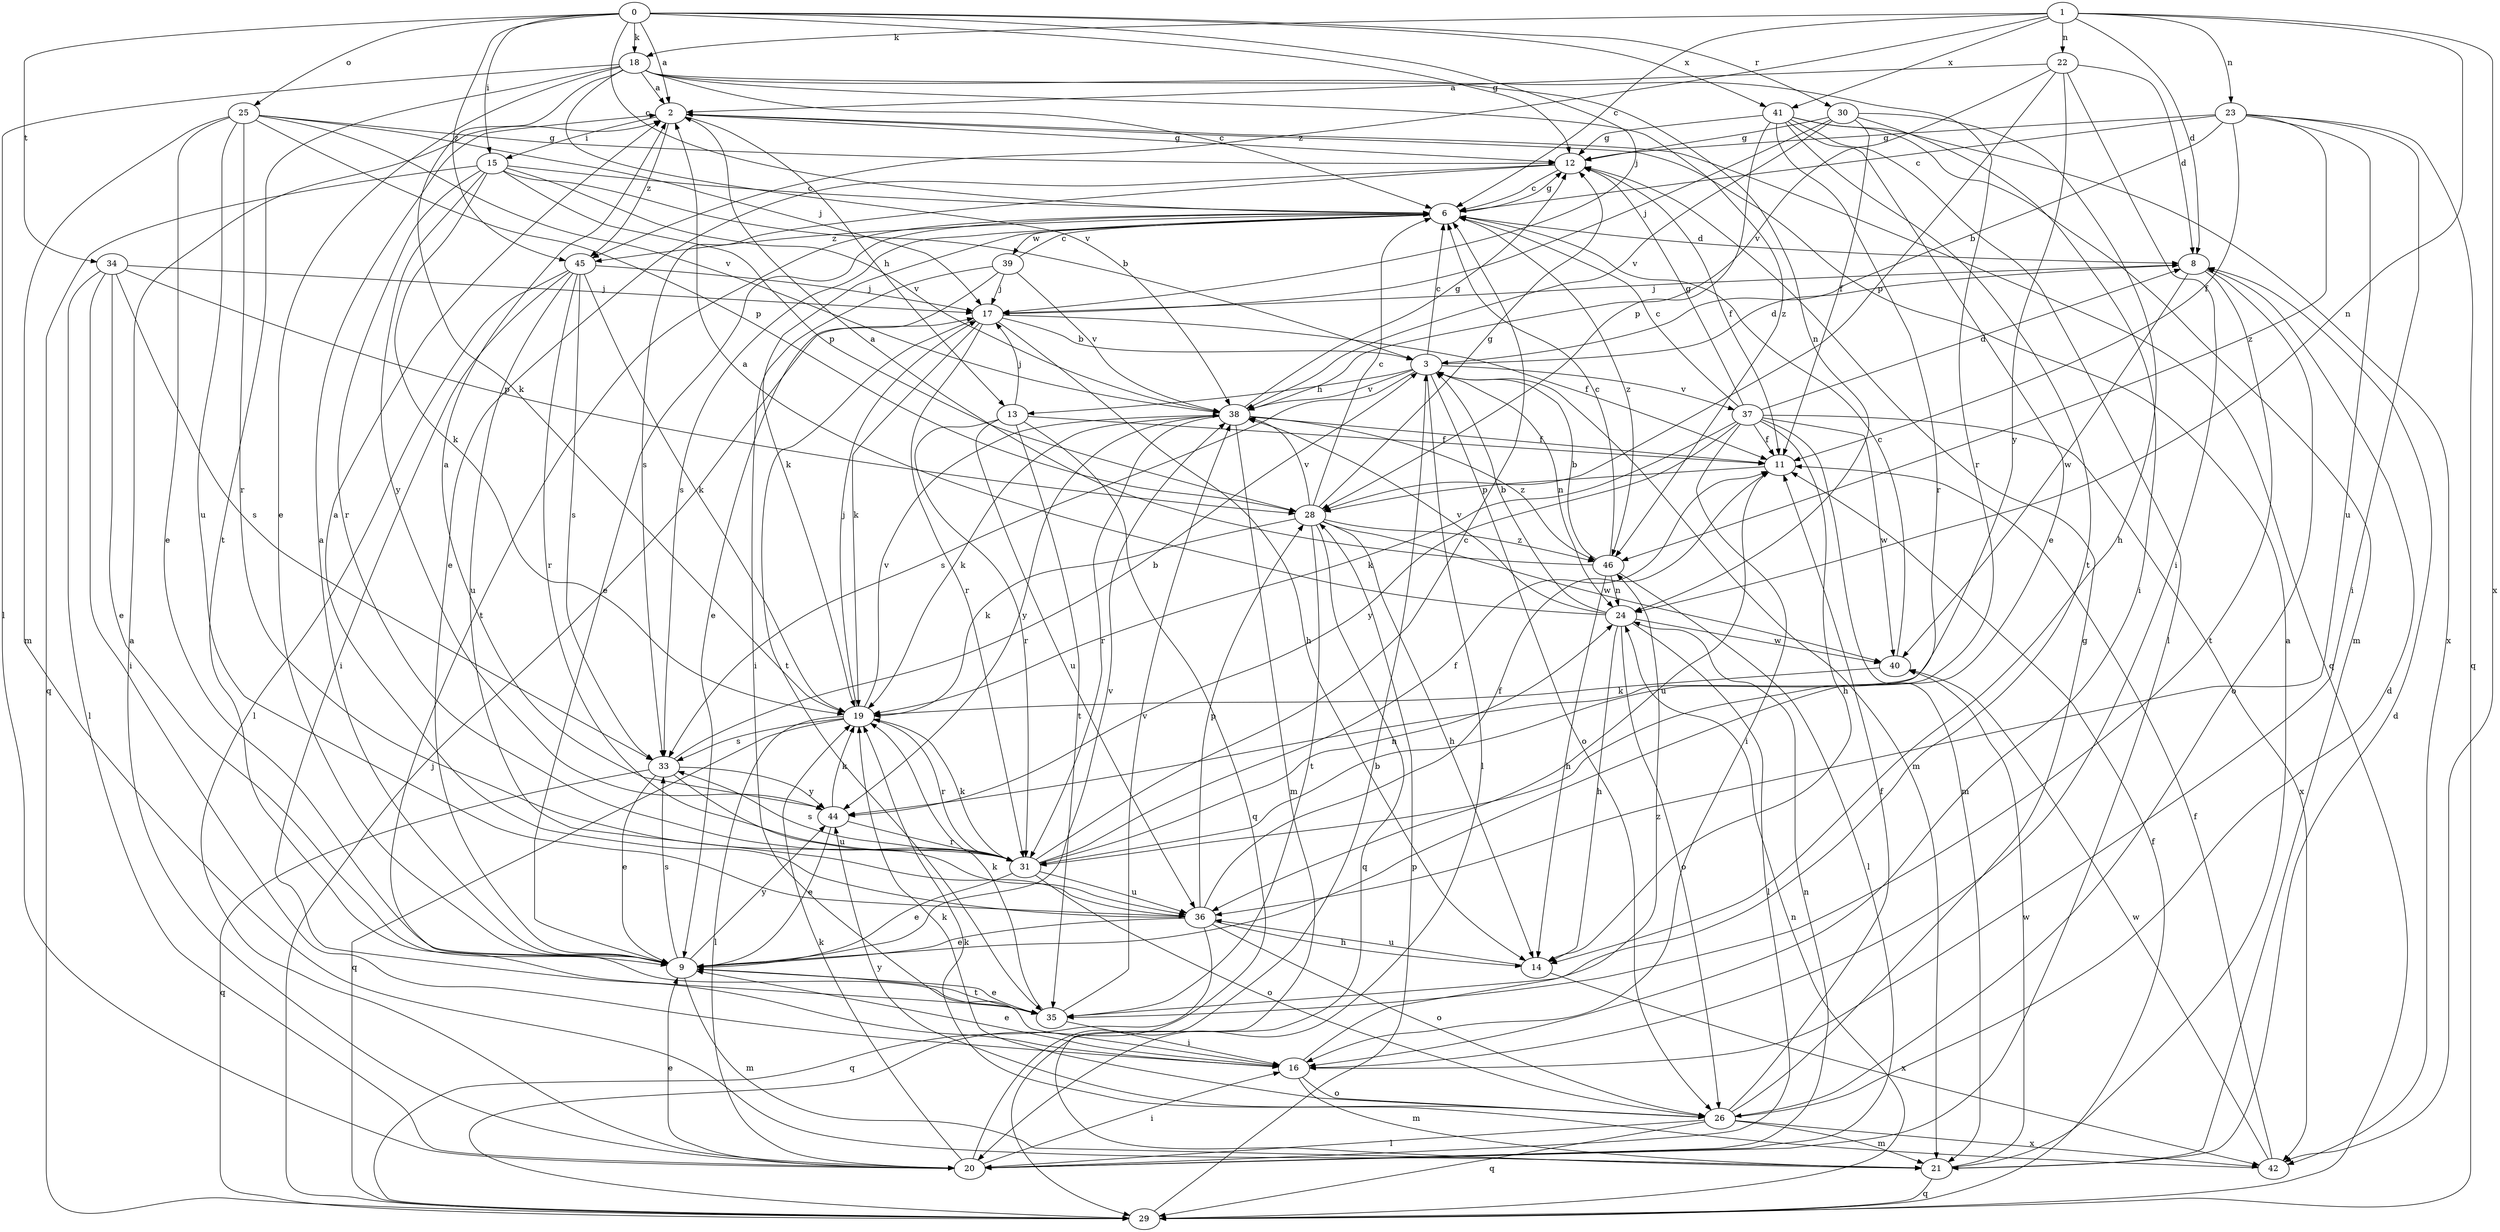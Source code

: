 strict digraph  {
0;
1;
2;
3;
6;
8;
9;
11;
12;
13;
14;
15;
16;
17;
18;
19;
20;
21;
22;
23;
24;
25;
26;
28;
29;
30;
31;
33;
34;
35;
36;
37;
38;
39;
40;
41;
42;
44;
45;
46;
0 -> 2  [label=a];
0 -> 6  [label=c];
0 -> 12  [label=g];
0 -> 15  [label=i];
0 -> 17  [label=j];
0 -> 18  [label=k];
0 -> 25  [label=o];
0 -> 30  [label=r];
0 -> 34  [label=t];
0 -> 41  [label=x];
0 -> 45  [label=z];
1 -> 6  [label=c];
1 -> 8  [label=d];
1 -> 18  [label=k];
1 -> 22  [label=n];
1 -> 23  [label=n];
1 -> 24  [label=n];
1 -> 41  [label=x];
1 -> 42  [label=x];
1 -> 45  [label=z];
2 -> 12  [label=g];
2 -> 13  [label=h];
2 -> 15  [label=i];
2 -> 29  [label=q];
2 -> 45  [label=z];
3 -> 6  [label=c];
3 -> 8  [label=d];
3 -> 13  [label=h];
3 -> 20  [label=l];
3 -> 21  [label=m];
3 -> 24  [label=n];
3 -> 26  [label=o];
3 -> 33  [label=s];
3 -> 37  [label=v];
3 -> 38  [label=v];
6 -> 8  [label=d];
6 -> 9  [label=e];
6 -> 12  [label=g];
6 -> 19  [label=k];
6 -> 33  [label=s];
6 -> 35  [label=t];
6 -> 39  [label=w];
6 -> 45  [label=z];
6 -> 46  [label=z];
8 -> 17  [label=j];
8 -> 26  [label=o];
8 -> 35  [label=t];
8 -> 40  [label=w];
9 -> 2  [label=a];
9 -> 21  [label=m];
9 -> 33  [label=s];
9 -> 35  [label=t];
9 -> 38  [label=v];
9 -> 44  [label=y];
11 -> 28  [label=p];
11 -> 36  [label=u];
12 -> 6  [label=c];
12 -> 9  [label=e];
12 -> 11  [label=f];
12 -> 33  [label=s];
13 -> 11  [label=f];
13 -> 17  [label=j];
13 -> 29  [label=q];
13 -> 31  [label=r];
13 -> 35  [label=t];
13 -> 36  [label=u];
14 -> 36  [label=u];
14 -> 42  [label=x];
15 -> 3  [label=b];
15 -> 6  [label=c];
15 -> 19  [label=k];
15 -> 28  [label=p];
15 -> 29  [label=q];
15 -> 31  [label=r];
15 -> 38  [label=v];
15 -> 44  [label=y];
16 -> 9  [label=e];
16 -> 21  [label=m];
16 -> 26  [label=o];
16 -> 46  [label=z];
17 -> 3  [label=b];
17 -> 11  [label=f];
17 -> 14  [label=h];
17 -> 19  [label=k];
17 -> 31  [label=r];
17 -> 35  [label=t];
18 -> 2  [label=a];
18 -> 6  [label=c];
18 -> 9  [label=e];
18 -> 19  [label=k];
18 -> 20  [label=l];
18 -> 24  [label=n];
18 -> 31  [label=r];
18 -> 35  [label=t];
18 -> 38  [label=v];
18 -> 46  [label=z];
19 -> 17  [label=j];
19 -> 20  [label=l];
19 -> 29  [label=q];
19 -> 31  [label=r];
19 -> 33  [label=s];
19 -> 38  [label=v];
20 -> 2  [label=a];
20 -> 3  [label=b];
20 -> 9  [label=e];
20 -> 16  [label=i];
20 -> 19  [label=k];
20 -> 24  [label=n];
21 -> 2  [label=a];
21 -> 8  [label=d];
21 -> 29  [label=q];
21 -> 40  [label=w];
22 -> 2  [label=a];
22 -> 8  [label=d];
22 -> 16  [label=i];
22 -> 28  [label=p];
22 -> 38  [label=v];
22 -> 44  [label=y];
23 -> 3  [label=b];
23 -> 6  [label=c];
23 -> 11  [label=f];
23 -> 12  [label=g];
23 -> 16  [label=i];
23 -> 29  [label=q];
23 -> 36  [label=u];
23 -> 46  [label=z];
24 -> 2  [label=a];
24 -> 3  [label=b];
24 -> 14  [label=h];
24 -> 20  [label=l];
24 -> 26  [label=o];
24 -> 38  [label=v];
24 -> 40  [label=w];
25 -> 9  [label=e];
25 -> 12  [label=g];
25 -> 17  [label=j];
25 -> 21  [label=m];
25 -> 28  [label=p];
25 -> 31  [label=r];
25 -> 36  [label=u];
25 -> 38  [label=v];
26 -> 8  [label=d];
26 -> 11  [label=f];
26 -> 12  [label=g];
26 -> 19  [label=k];
26 -> 20  [label=l];
26 -> 21  [label=m];
26 -> 29  [label=q];
26 -> 42  [label=x];
26 -> 44  [label=y];
28 -> 6  [label=c];
28 -> 12  [label=g];
28 -> 14  [label=h];
28 -> 19  [label=k];
28 -> 29  [label=q];
28 -> 35  [label=t];
28 -> 38  [label=v];
28 -> 40  [label=w];
28 -> 46  [label=z];
29 -> 11  [label=f];
29 -> 17  [label=j];
29 -> 24  [label=n];
29 -> 28  [label=p];
30 -> 11  [label=f];
30 -> 12  [label=g];
30 -> 14  [label=h];
30 -> 16  [label=i];
30 -> 17  [label=j];
30 -> 38  [label=v];
31 -> 6  [label=c];
31 -> 9  [label=e];
31 -> 11  [label=f];
31 -> 19  [label=k];
31 -> 24  [label=n];
31 -> 26  [label=o];
31 -> 33  [label=s];
31 -> 36  [label=u];
33 -> 3  [label=b];
33 -> 9  [label=e];
33 -> 29  [label=q];
33 -> 36  [label=u];
33 -> 44  [label=y];
34 -> 9  [label=e];
34 -> 16  [label=i];
34 -> 17  [label=j];
34 -> 20  [label=l];
34 -> 28  [label=p];
34 -> 33  [label=s];
35 -> 9  [label=e];
35 -> 16  [label=i];
35 -> 19  [label=k];
35 -> 38  [label=v];
36 -> 2  [label=a];
36 -> 9  [label=e];
36 -> 11  [label=f];
36 -> 14  [label=h];
36 -> 26  [label=o];
36 -> 28  [label=p];
36 -> 29  [label=q];
37 -> 6  [label=c];
37 -> 8  [label=d];
37 -> 11  [label=f];
37 -> 12  [label=g];
37 -> 14  [label=h];
37 -> 16  [label=i];
37 -> 19  [label=k];
37 -> 21  [label=m];
37 -> 40  [label=w];
37 -> 42  [label=x];
37 -> 44  [label=y];
38 -> 11  [label=f];
38 -> 12  [label=g];
38 -> 19  [label=k];
38 -> 21  [label=m];
38 -> 31  [label=r];
38 -> 44  [label=y];
38 -> 46  [label=z];
39 -> 6  [label=c];
39 -> 9  [label=e];
39 -> 16  [label=i];
39 -> 17  [label=j];
39 -> 38  [label=v];
40 -> 6  [label=c];
40 -> 19  [label=k];
41 -> 9  [label=e];
41 -> 12  [label=g];
41 -> 20  [label=l];
41 -> 21  [label=m];
41 -> 28  [label=p];
41 -> 31  [label=r];
41 -> 35  [label=t];
41 -> 42  [label=x];
42 -> 11  [label=f];
42 -> 19  [label=k];
42 -> 40  [label=w];
44 -> 2  [label=a];
44 -> 9  [label=e];
44 -> 19  [label=k];
44 -> 31  [label=r];
45 -> 16  [label=i];
45 -> 17  [label=j];
45 -> 19  [label=k];
45 -> 20  [label=l];
45 -> 31  [label=r];
45 -> 33  [label=s];
45 -> 36  [label=u];
46 -> 2  [label=a];
46 -> 3  [label=b];
46 -> 6  [label=c];
46 -> 14  [label=h];
46 -> 20  [label=l];
46 -> 24  [label=n];
}
